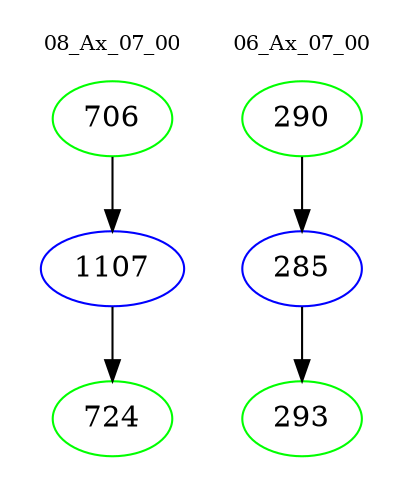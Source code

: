 digraph{
subgraph cluster_0 {
color = white
label = "08_Ax_07_00";
fontsize=10;
T0_706 [label="706", color="green"]
T0_706 -> T0_1107 [color="black"]
T0_1107 [label="1107", color="blue"]
T0_1107 -> T0_724 [color="black"]
T0_724 [label="724", color="green"]
}
subgraph cluster_1 {
color = white
label = "06_Ax_07_00";
fontsize=10;
T1_290 [label="290", color="green"]
T1_290 -> T1_285 [color="black"]
T1_285 [label="285", color="blue"]
T1_285 -> T1_293 [color="black"]
T1_293 [label="293", color="green"]
}
}
